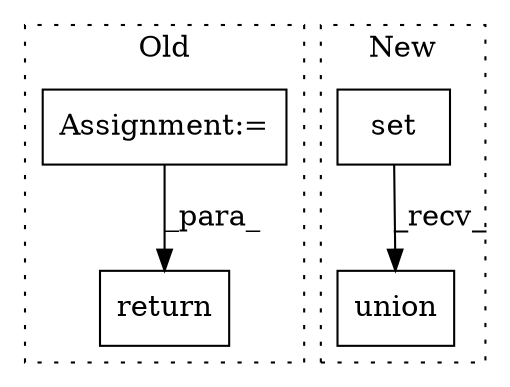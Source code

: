 digraph G {
subgraph cluster0 {
1 [label="return" a="41" s="3541" l="7" shape="box"];
3 [label="Assignment:=" a="7" s="3525" l="1" shape="box"];
label = "Old";
style="dotted";
}
subgraph cluster1 {
2 [label="union" a="32" s="2924,2939" l="6,1" shape="box"];
4 [label="set" a="32" s="2916,2922" l="4,1" shape="box"];
label = "New";
style="dotted";
}
3 -> 1 [label="_para_"];
4 -> 2 [label="_recv_"];
}